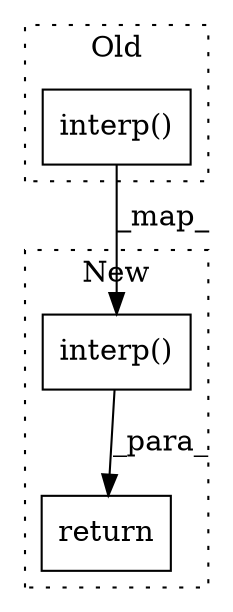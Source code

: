 digraph G {
subgraph cluster0 {
1 [label="interp()" a="75" s="12361,12376" l="12,65" shape="box"];
label = "Old";
style="dotted";
}
subgraph cluster1 {
2 [label="interp()" a="75" s="12394,12409" l="12,65" shape="box"];
3 [label="return" a="93" s="12387" l="7" shape="box"];
label = "New";
style="dotted";
}
1 -> 2 [label="_map_"];
2 -> 3 [label="_para_"];
}